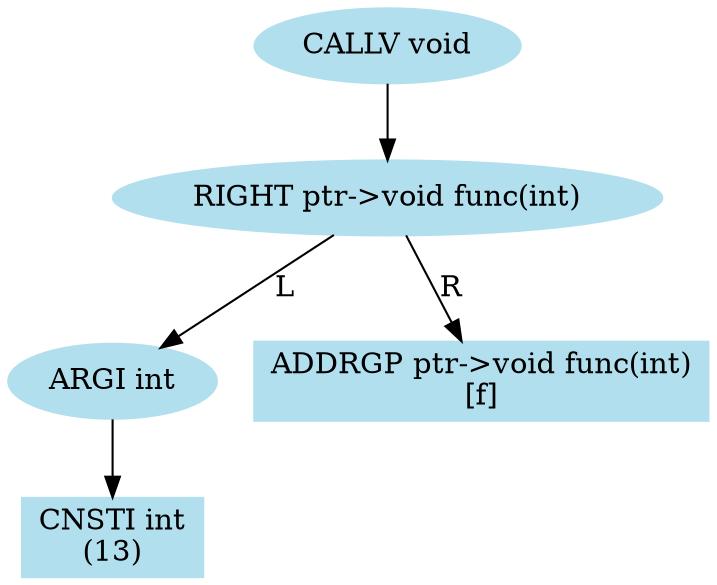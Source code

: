 ////////////////////////////////////////////////////////////////////////////////
// Generate the dot file for drawing semantic structure of statements

// File name: test.c
// Line number: 11
////////////////////////////////////////////////////////////////////////////////

digraph semantic_dag  {
    node [color=lightblue2, style=filled];

    v1 [label="CALLV void"];
    v2 [label="RIGHT ptr->void func(int)"];
    v1 -> v2;

    v3 [label="ARGI int"];
    v4 [label="ADDRGP ptr->void func(int)\n\[f\]", shape=box];
    v2 -> v3 [label="L"];
    v2 -> v4 [label="R"];

    v5 [label="CNSTI int\n\(13\)", shape=box];
    v3 -> v5;

}
